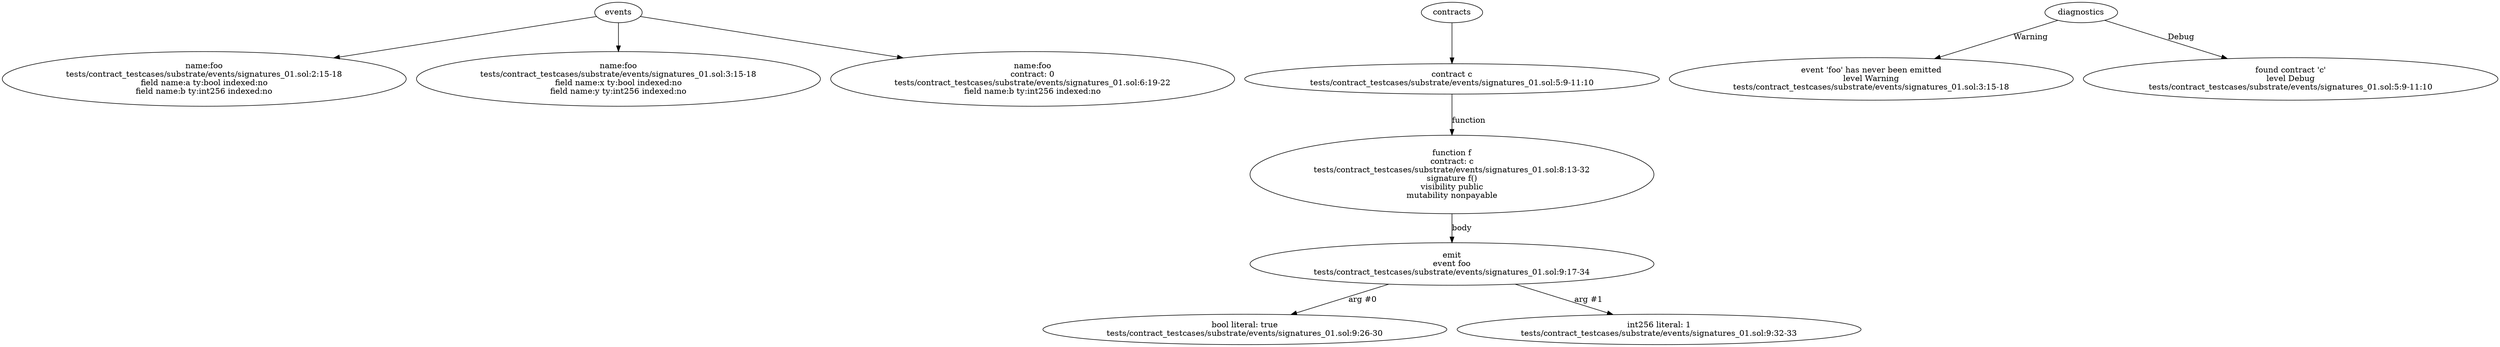 strict digraph "tests/contract_testcases/substrate/events/signatures_01.sol" {
	foo [label="name:foo\ntests/contract_testcases/substrate/events/signatures_01.sol:2:15-18\nfield name:a ty:bool indexed:no\nfield name:b ty:int256 indexed:no"]
	foo_2 [label="name:foo\ntests/contract_testcases/substrate/events/signatures_01.sol:3:15-18\nfield name:x ty:bool indexed:no\nfield name:y ty:int256 indexed:no"]
	foo_3 [label="name:foo\ncontract: 0\ntests/contract_testcases/substrate/events/signatures_01.sol:6:19-22\nfield name:b ty:int256 indexed:no"]
	contract [label="contract c\ntests/contract_testcases/substrate/events/signatures_01.sol:5:9-11:10"]
	f [label="function f\ncontract: c\ntests/contract_testcases/substrate/events/signatures_01.sol:8:13-32\nsignature f()\nvisibility public\nmutability nonpayable"]
	emit [label="emit\nevent foo\ntests/contract_testcases/substrate/events/signatures_01.sol:9:17-34"]
	bool_literal [label="bool literal: true\ntests/contract_testcases/substrate/events/signatures_01.sol:9:26-30"]
	number_literal [label="int256 literal: 1\ntests/contract_testcases/substrate/events/signatures_01.sol:9:32-33"]
	diagnostic [label="event 'foo' has never been emitted\nlevel Warning\ntests/contract_testcases/substrate/events/signatures_01.sol:3:15-18"]
	diagnostic_12 [label="found contract 'c'\nlevel Debug\ntests/contract_testcases/substrate/events/signatures_01.sol:5:9-11:10"]
	events -> foo
	events -> foo_2
	events -> foo_3
	contracts -> contract
	contract -> f [label="function"]
	f -> emit [label="body"]
	emit -> bool_literal [label="arg #0"]
	emit -> number_literal [label="arg #1"]
	diagnostics -> diagnostic [label="Warning"]
	diagnostics -> diagnostic_12 [label="Debug"]
}
